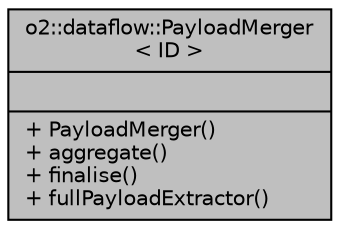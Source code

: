 digraph "o2::dataflow::PayloadMerger&lt; ID &gt;"
{
 // INTERACTIVE_SVG=YES
  bgcolor="transparent";
  edge [fontname="Helvetica",fontsize="10",labelfontname="Helvetica",labelfontsize="10"];
  node [fontname="Helvetica",fontsize="10",shape=record];
  Node1 [label="{o2::dataflow::PayloadMerger\l\< ID \>\n||+ PayloadMerger()\l+ aggregate()\l+ finalise()\l+ fullPayloadExtractor()\l}",height=0.2,width=0.4,color="black", fillcolor="grey75", style="filled", fontcolor="black"];
}
